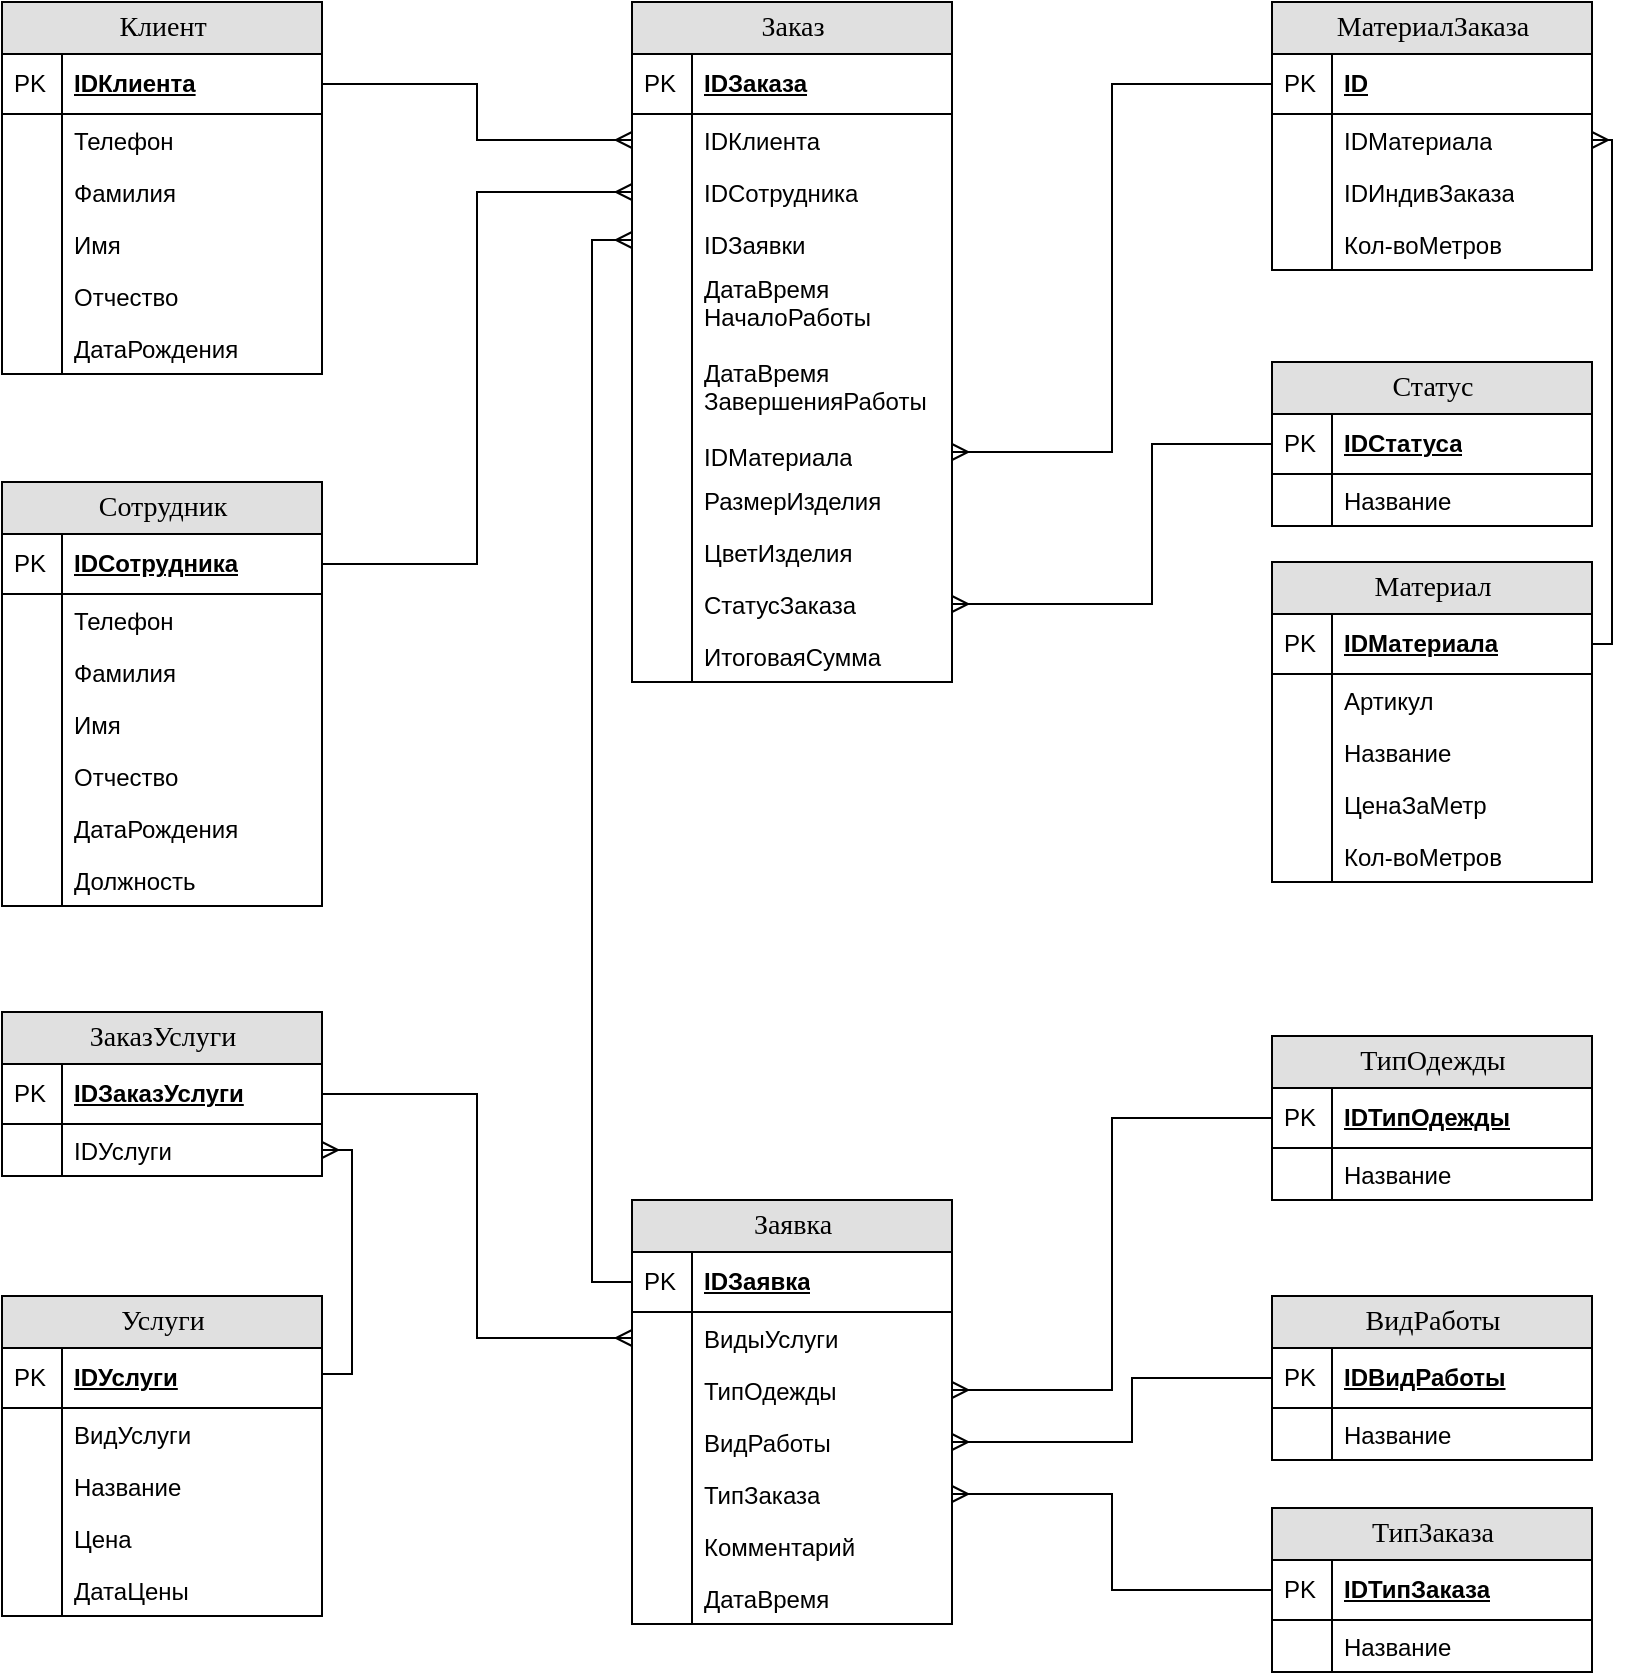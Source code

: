 <mxfile version="21.1.1" type="device">
  <diagram id="m5zZ38K6MGrYSZX0DE65" name="Страница 1">
    <mxGraphModel dx="1155" dy="983" grid="1" gridSize="10" guides="1" tooltips="1" connect="1" arrows="1" fold="1" page="1" pageScale="1" pageWidth="827" pageHeight="1169" math="0" shadow="0">
      <root>
        <mxCell id="0" />
        <mxCell id="1" parent="0" />
        <mxCell id="7CFp2OdTpkbT14MJSVc9-14" value="Клиент" style="swimlane;html=1;fontStyle=0;childLayout=stackLayout;horizontal=1;startSize=26;fillColor=#e0e0e0;horizontalStack=0;resizeParent=1;resizeLast=0;collapsible=1;marginBottom=0;swimlaneFillColor=#ffffff;align=center;rounded=0;shadow=0;comic=0;labelBackgroundColor=none;strokeWidth=1;fontFamily=Verdana;fontSize=14;swimlaneLine=1;" parent="1" vertex="1">
          <mxGeometry x="5" y="80" width="160" height="186" as="geometry">
            <mxRectangle x="500" y="140" width="90" height="30" as="alternateBounds" />
          </mxGeometry>
        </mxCell>
        <mxCell id="7CFp2OdTpkbT14MJSVc9-15" value="IDКлиента" style="shape=partialRectangle;top=0;left=0;right=0;bottom=1;html=1;align=left;verticalAlign=middle;fillColor=none;spacingLeft=34;spacingRight=4;whiteSpace=wrap;overflow=hidden;rotatable=0;points=[[0,0.5],[1,0.5]];portConstraint=eastwest;dropTarget=0;fontStyle=5;" parent="7CFp2OdTpkbT14MJSVc9-14" vertex="1">
          <mxGeometry y="26" width="160" height="30" as="geometry" />
        </mxCell>
        <mxCell id="7CFp2OdTpkbT14MJSVc9-16" value="PK" style="shape=partialRectangle;top=0;left=0;bottom=0;html=1;fillColor=none;align=left;verticalAlign=middle;spacingLeft=4;spacingRight=4;whiteSpace=wrap;overflow=hidden;rotatable=0;points=[];portConstraint=eastwest;part=1;" parent="7CFp2OdTpkbT14MJSVc9-15" vertex="1" connectable="0">
          <mxGeometry width="30" height="30" as="geometry" />
        </mxCell>
        <mxCell id="7CFp2OdTpkbT14MJSVc9-17" value="Телефон" style="shape=partialRectangle;top=0;left=0;right=0;bottom=0;html=1;align=left;verticalAlign=top;fillColor=none;spacingLeft=34;spacingRight=4;whiteSpace=wrap;overflow=hidden;rotatable=0;points=[[0,0.5],[1,0.5]];portConstraint=eastwest;dropTarget=0;" parent="7CFp2OdTpkbT14MJSVc9-14" vertex="1">
          <mxGeometry y="56" width="160" height="26" as="geometry" />
        </mxCell>
        <mxCell id="7CFp2OdTpkbT14MJSVc9-18" value="" style="shape=partialRectangle;top=0;left=0;bottom=0;html=1;fillColor=none;align=left;verticalAlign=top;spacingLeft=4;spacingRight=4;whiteSpace=wrap;overflow=hidden;rotatable=0;points=[];portConstraint=eastwest;part=1;" parent="7CFp2OdTpkbT14MJSVc9-17" vertex="1" connectable="0">
          <mxGeometry width="30" height="26" as="geometry" />
        </mxCell>
        <mxCell id="7CFp2OdTpkbT14MJSVc9-19" value="Фамилия" style="shape=partialRectangle;top=0;left=0;right=0;bottom=0;html=1;align=left;verticalAlign=top;fillColor=none;spacingLeft=34;spacingRight=4;whiteSpace=wrap;overflow=hidden;rotatable=0;points=[[0,0.5],[1,0.5]];portConstraint=eastwest;dropTarget=0;" parent="7CFp2OdTpkbT14MJSVc9-14" vertex="1">
          <mxGeometry y="82" width="160" height="26" as="geometry" />
        </mxCell>
        <mxCell id="7CFp2OdTpkbT14MJSVc9-20" value="" style="shape=partialRectangle;top=0;left=0;bottom=0;html=1;fillColor=none;align=left;verticalAlign=top;spacingLeft=4;spacingRight=4;whiteSpace=wrap;overflow=hidden;rotatable=0;points=[];portConstraint=eastwest;part=1;" parent="7CFp2OdTpkbT14MJSVc9-19" vertex="1" connectable="0">
          <mxGeometry width="30" height="26" as="geometry" />
        </mxCell>
        <mxCell id="7CFp2OdTpkbT14MJSVc9-21" value="Имя" style="shape=partialRectangle;top=0;left=0;right=0;bottom=0;html=1;align=left;verticalAlign=top;fillColor=none;spacingLeft=34;spacingRight=4;whiteSpace=wrap;overflow=hidden;rotatable=0;points=[[0,0.5],[1,0.5]];portConstraint=eastwest;dropTarget=0;" parent="7CFp2OdTpkbT14MJSVc9-14" vertex="1">
          <mxGeometry y="108" width="160" height="26" as="geometry" />
        </mxCell>
        <mxCell id="7CFp2OdTpkbT14MJSVc9-22" value="" style="shape=partialRectangle;top=0;left=0;bottom=0;html=1;fillColor=none;align=left;verticalAlign=top;spacingLeft=4;spacingRight=4;whiteSpace=wrap;overflow=hidden;rotatable=0;points=[];portConstraint=eastwest;part=1;" parent="7CFp2OdTpkbT14MJSVc9-21" vertex="1" connectable="0">
          <mxGeometry width="30" height="26" as="geometry" />
        </mxCell>
        <mxCell id="7CFp2OdTpkbT14MJSVc9-23" value="Отчество" style="shape=partialRectangle;top=0;left=0;right=0;bottom=0;html=1;align=left;verticalAlign=top;fillColor=none;spacingLeft=34;spacingRight=4;whiteSpace=wrap;overflow=hidden;rotatable=0;points=[[0,0.5],[1,0.5]];portConstraint=eastwest;dropTarget=0;" parent="7CFp2OdTpkbT14MJSVc9-14" vertex="1">
          <mxGeometry y="134" width="160" height="26" as="geometry" />
        </mxCell>
        <mxCell id="7CFp2OdTpkbT14MJSVc9-24" value="" style="shape=partialRectangle;top=0;left=0;bottom=0;html=1;fillColor=none;align=left;verticalAlign=top;spacingLeft=4;spacingRight=4;whiteSpace=wrap;overflow=hidden;rotatable=0;points=[];portConstraint=eastwest;part=1;" parent="7CFp2OdTpkbT14MJSVc9-23" vertex="1" connectable="0">
          <mxGeometry width="30" height="26" as="geometry" />
        </mxCell>
        <mxCell id="7CFp2OdTpkbT14MJSVc9-25" value="ДатаРождения" style="shape=partialRectangle;top=0;left=0;right=0;bottom=0;html=1;align=left;verticalAlign=top;fillColor=none;spacingLeft=34;spacingRight=4;whiteSpace=wrap;overflow=hidden;rotatable=0;points=[[0,0.5],[1,0.5]];portConstraint=eastwest;dropTarget=0;" parent="7CFp2OdTpkbT14MJSVc9-14" vertex="1">
          <mxGeometry y="160" width="160" height="26" as="geometry" />
        </mxCell>
        <mxCell id="7CFp2OdTpkbT14MJSVc9-26" value="" style="shape=partialRectangle;top=0;left=0;bottom=0;html=1;fillColor=none;align=left;verticalAlign=top;spacingLeft=4;spacingRight=4;whiteSpace=wrap;overflow=hidden;rotatable=0;points=[];portConstraint=eastwest;part=1;" parent="7CFp2OdTpkbT14MJSVc9-25" vertex="1" connectable="0">
          <mxGeometry width="30" height="26" as="geometry" />
        </mxCell>
        <mxCell id="7CFp2OdTpkbT14MJSVc9-33" value="Сотрудник" style="swimlane;html=1;fontStyle=0;childLayout=stackLayout;horizontal=1;startSize=26;fillColor=#e0e0e0;horizontalStack=0;resizeParent=1;resizeLast=0;collapsible=1;marginBottom=0;swimlaneFillColor=#ffffff;align=center;rounded=0;shadow=0;comic=0;labelBackgroundColor=none;strokeWidth=1;fontFamily=Verdana;fontSize=14;swimlaneLine=1;" parent="1" vertex="1">
          <mxGeometry x="5" y="320" width="160" height="212" as="geometry">
            <mxRectangle x="500" y="140" width="90" height="30" as="alternateBounds" />
          </mxGeometry>
        </mxCell>
        <mxCell id="7CFp2OdTpkbT14MJSVc9-34" value="IDСотрудника" style="shape=partialRectangle;top=0;left=0;right=0;bottom=1;html=1;align=left;verticalAlign=middle;fillColor=none;spacingLeft=34;spacingRight=4;whiteSpace=wrap;overflow=hidden;rotatable=0;points=[[0,0.5],[1,0.5]];portConstraint=eastwest;dropTarget=0;fontStyle=5;" parent="7CFp2OdTpkbT14MJSVc9-33" vertex="1">
          <mxGeometry y="26" width="160" height="30" as="geometry" />
        </mxCell>
        <mxCell id="7CFp2OdTpkbT14MJSVc9-35" value="PK" style="shape=partialRectangle;top=0;left=0;bottom=0;html=1;fillColor=none;align=left;verticalAlign=middle;spacingLeft=4;spacingRight=4;whiteSpace=wrap;overflow=hidden;rotatable=0;points=[];portConstraint=eastwest;part=1;" parent="7CFp2OdTpkbT14MJSVc9-34" vertex="1" connectable="0">
          <mxGeometry width="30" height="30" as="geometry" />
        </mxCell>
        <mxCell id="7CFp2OdTpkbT14MJSVc9-36" value="Телефон" style="shape=partialRectangle;top=0;left=0;right=0;bottom=0;html=1;align=left;verticalAlign=top;fillColor=none;spacingLeft=34;spacingRight=4;whiteSpace=wrap;overflow=hidden;rotatable=0;points=[[0,0.5],[1,0.5]];portConstraint=eastwest;dropTarget=0;" parent="7CFp2OdTpkbT14MJSVc9-33" vertex="1">
          <mxGeometry y="56" width="160" height="26" as="geometry" />
        </mxCell>
        <mxCell id="7CFp2OdTpkbT14MJSVc9-37" value="" style="shape=partialRectangle;top=0;left=0;bottom=0;html=1;fillColor=none;align=left;verticalAlign=top;spacingLeft=4;spacingRight=4;whiteSpace=wrap;overflow=hidden;rotatable=0;points=[];portConstraint=eastwest;part=1;" parent="7CFp2OdTpkbT14MJSVc9-36" vertex="1" connectable="0">
          <mxGeometry width="30" height="26" as="geometry" />
        </mxCell>
        <mxCell id="7CFp2OdTpkbT14MJSVc9-38" value="Фамилия" style="shape=partialRectangle;top=0;left=0;right=0;bottom=0;html=1;align=left;verticalAlign=top;fillColor=none;spacingLeft=34;spacingRight=4;whiteSpace=wrap;overflow=hidden;rotatable=0;points=[[0,0.5],[1,0.5]];portConstraint=eastwest;dropTarget=0;" parent="7CFp2OdTpkbT14MJSVc9-33" vertex="1">
          <mxGeometry y="82" width="160" height="26" as="geometry" />
        </mxCell>
        <mxCell id="7CFp2OdTpkbT14MJSVc9-39" value="" style="shape=partialRectangle;top=0;left=0;bottom=0;html=1;fillColor=none;align=left;verticalAlign=top;spacingLeft=4;spacingRight=4;whiteSpace=wrap;overflow=hidden;rotatable=0;points=[];portConstraint=eastwest;part=1;" parent="7CFp2OdTpkbT14MJSVc9-38" vertex="1" connectable="0">
          <mxGeometry width="30" height="26" as="geometry" />
        </mxCell>
        <mxCell id="7CFp2OdTpkbT14MJSVc9-40" value="Имя" style="shape=partialRectangle;top=0;left=0;right=0;bottom=0;html=1;align=left;verticalAlign=top;fillColor=none;spacingLeft=34;spacingRight=4;whiteSpace=wrap;overflow=hidden;rotatable=0;points=[[0,0.5],[1,0.5]];portConstraint=eastwest;dropTarget=0;" parent="7CFp2OdTpkbT14MJSVc9-33" vertex="1">
          <mxGeometry y="108" width="160" height="26" as="geometry" />
        </mxCell>
        <mxCell id="7CFp2OdTpkbT14MJSVc9-41" value="" style="shape=partialRectangle;top=0;left=0;bottom=0;html=1;fillColor=none;align=left;verticalAlign=top;spacingLeft=4;spacingRight=4;whiteSpace=wrap;overflow=hidden;rotatable=0;points=[];portConstraint=eastwest;part=1;" parent="7CFp2OdTpkbT14MJSVc9-40" vertex="1" connectable="0">
          <mxGeometry width="30" height="26" as="geometry" />
        </mxCell>
        <mxCell id="7CFp2OdTpkbT14MJSVc9-42" value="Отчество" style="shape=partialRectangle;top=0;left=0;right=0;bottom=0;html=1;align=left;verticalAlign=top;fillColor=none;spacingLeft=34;spacingRight=4;whiteSpace=wrap;overflow=hidden;rotatable=0;points=[[0,0.5],[1,0.5]];portConstraint=eastwest;dropTarget=0;" parent="7CFp2OdTpkbT14MJSVc9-33" vertex="1">
          <mxGeometry y="134" width="160" height="26" as="geometry" />
        </mxCell>
        <mxCell id="7CFp2OdTpkbT14MJSVc9-43" value="" style="shape=partialRectangle;top=0;left=0;bottom=0;html=1;fillColor=none;align=left;verticalAlign=top;spacingLeft=4;spacingRight=4;whiteSpace=wrap;overflow=hidden;rotatable=0;points=[];portConstraint=eastwest;part=1;" parent="7CFp2OdTpkbT14MJSVc9-42" vertex="1" connectable="0">
          <mxGeometry width="30" height="26" as="geometry" />
        </mxCell>
        <mxCell id="7CFp2OdTpkbT14MJSVc9-44" value="ДатаРождения" style="shape=partialRectangle;top=0;left=0;right=0;bottom=0;html=1;align=left;verticalAlign=top;fillColor=none;spacingLeft=34;spacingRight=4;whiteSpace=wrap;overflow=hidden;rotatable=0;points=[[0,0.5],[1,0.5]];portConstraint=eastwest;dropTarget=0;" parent="7CFp2OdTpkbT14MJSVc9-33" vertex="1">
          <mxGeometry y="160" width="160" height="26" as="geometry" />
        </mxCell>
        <mxCell id="7CFp2OdTpkbT14MJSVc9-45" value="" style="shape=partialRectangle;top=0;left=0;bottom=0;html=1;fillColor=none;align=left;verticalAlign=top;spacingLeft=4;spacingRight=4;whiteSpace=wrap;overflow=hidden;rotatable=0;points=[];portConstraint=eastwest;part=1;" parent="7CFp2OdTpkbT14MJSVc9-44" vertex="1" connectable="0">
          <mxGeometry width="30" height="26" as="geometry" />
        </mxCell>
        <mxCell id="7CFp2OdTpkbT14MJSVc9-46" value="Должность" style="shape=partialRectangle;top=0;left=0;right=0;bottom=0;html=1;align=left;verticalAlign=top;fillColor=none;spacingLeft=34;spacingRight=4;whiteSpace=wrap;overflow=hidden;rotatable=0;points=[[0,0.5],[1,0.5]];portConstraint=eastwest;dropTarget=0;" parent="7CFp2OdTpkbT14MJSVc9-33" vertex="1">
          <mxGeometry y="186" width="160" height="26" as="geometry" />
        </mxCell>
        <mxCell id="7CFp2OdTpkbT14MJSVc9-47" value="" style="shape=partialRectangle;top=0;left=0;bottom=0;html=1;fillColor=none;align=left;verticalAlign=top;spacingLeft=4;spacingRight=4;whiteSpace=wrap;overflow=hidden;rotatable=0;points=[];portConstraint=eastwest;part=1;" parent="7CFp2OdTpkbT14MJSVc9-46" vertex="1" connectable="0">
          <mxGeometry width="30" height="26" as="geometry" />
        </mxCell>
        <mxCell id="7CFp2OdTpkbT14MJSVc9-48" value="Заказ" style="swimlane;html=1;fontStyle=0;childLayout=stackLayout;horizontal=1;startSize=26;fillColor=#e0e0e0;horizontalStack=0;resizeParent=1;resizeLast=0;collapsible=1;marginBottom=0;swimlaneFillColor=#ffffff;align=center;rounded=0;shadow=0;comic=0;labelBackgroundColor=none;strokeWidth=1;fontFamily=Verdana;fontSize=14;swimlaneLine=1;" parent="1" vertex="1">
          <mxGeometry x="320" y="80" width="160" height="340" as="geometry">
            <mxRectangle x="500" y="140" width="90" height="30" as="alternateBounds" />
          </mxGeometry>
        </mxCell>
        <mxCell id="7CFp2OdTpkbT14MJSVc9-49" value="IDЗаказа" style="shape=partialRectangle;top=0;left=0;right=0;bottom=1;html=1;align=left;verticalAlign=middle;fillColor=none;spacingLeft=34;spacingRight=4;whiteSpace=wrap;overflow=hidden;rotatable=0;points=[[0,0.5],[1,0.5]];portConstraint=eastwest;dropTarget=0;fontStyle=5;" parent="7CFp2OdTpkbT14MJSVc9-48" vertex="1">
          <mxGeometry y="26" width="160" height="30" as="geometry" />
        </mxCell>
        <mxCell id="7CFp2OdTpkbT14MJSVc9-50" value="PK" style="shape=partialRectangle;top=0;left=0;bottom=0;html=1;fillColor=none;align=left;verticalAlign=middle;spacingLeft=4;spacingRight=4;whiteSpace=wrap;overflow=hidden;rotatable=0;points=[];portConstraint=eastwest;part=1;" parent="7CFp2OdTpkbT14MJSVc9-49" vertex="1" connectable="0">
          <mxGeometry width="30" height="30" as="geometry" />
        </mxCell>
        <mxCell id="7CFp2OdTpkbT14MJSVc9-51" value="IDКлиента" style="shape=partialRectangle;top=0;left=0;right=0;bottom=0;html=1;align=left;verticalAlign=top;fillColor=none;spacingLeft=34;spacingRight=4;whiteSpace=wrap;overflow=hidden;rotatable=0;points=[[0,0.5],[1,0.5]];portConstraint=eastwest;dropTarget=0;" parent="7CFp2OdTpkbT14MJSVc9-48" vertex="1">
          <mxGeometry y="56" width="160" height="26" as="geometry" />
        </mxCell>
        <mxCell id="7CFp2OdTpkbT14MJSVc9-52" value="" style="shape=partialRectangle;top=0;left=0;bottom=0;html=1;fillColor=none;align=left;verticalAlign=top;spacingLeft=4;spacingRight=4;whiteSpace=wrap;overflow=hidden;rotatable=0;points=[];portConstraint=eastwest;part=1;" parent="7CFp2OdTpkbT14MJSVc9-51" vertex="1" connectable="0">
          <mxGeometry width="30" height="26" as="geometry" />
        </mxCell>
        <mxCell id="7CFp2OdTpkbT14MJSVc9-53" value="IDСотрудника" style="shape=partialRectangle;top=0;left=0;right=0;bottom=0;html=1;align=left;verticalAlign=top;fillColor=none;spacingLeft=34;spacingRight=4;whiteSpace=wrap;overflow=hidden;rotatable=0;points=[[0,0.5],[1,0.5]];portConstraint=eastwest;dropTarget=0;" parent="7CFp2OdTpkbT14MJSVc9-48" vertex="1">
          <mxGeometry y="82" width="160" height="26" as="geometry" />
        </mxCell>
        <mxCell id="7CFp2OdTpkbT14MJSVc9-54" value="" style="shape=partialRectangle;top=0;left=0;bottom=0;html=1;fillColor=none;align=left;verticalAlign=top;spacingLeft=4;spacingRight=4;whiteSpace=wrap;overflow=hidden;rotatable=0;points=[];portConstraint=eastwest;part=1;" parent="7CFp2OdTpkbT14MJSVc9-53" vertex="1" connectable="0">
          <mxGeometry width="30" height="26" as="geometry" />
        </mxCell>
        <mxCell id="nGPcq8C-dTSp3l51Tbx5-21" value="IDЗаявки" style="shape=partialRectangle;top=0;left=0;right=0;bottom=0;html=1;align=left;verticalAlign=top;fillColor=none;spacingLeft=34;spacingRight=4;whiteSpace=wrap;overflow=hidden;rotatable=0;points=[[0,0.5],[1,0.5]];portConstraint=eastwest;dropTarget=0;" parent="7CFp2OdTpkbT14MJSVc9-48" vertex="1">
          <mxGeometry y="108" width="160" height="22" as="geometry" />
        </mxCell>
        <mxCell id="nGPcq8C-dTSp3l51Tbx5-22" value="" style="shape=partialRectangle;top=0;left=0;bottom=0;html=1;fillColor=none;align=left;verticalAlign=top;spacingLeft=4;spacingRight=4;whiteSpace=wrap;overflow=hidden;rotatable=0;points=[];portConstraint=eastwest;part=1;" parent="nGPcq8C-dTSp3l51Tbx5-21" vertex="1" connectable="0">
          <mxGeometry width="30" height="22" as="geometry" />
        </mxCell>
        <mxCell id="7CFp2OdTpkbT14MJSVc9-55" value="ДатаВремя&lt;br&gt;НачалоРаботы" style="shape=partialRectangle;top=0;left=0;right=0;bottom=0;html=1;align=left;verticalAlign=top;fillColor=none;spacingLeft=34;spacingRight=4;whiteSpace=wrap;overflow=hidden;rotatable=0;points=[[0,0.5],[1,0.5]];portConstraint=eastwest;dropTarget=0;" parent="7CFp2OdTpkbT14MJSVc9-48" vertex="1">
          <mxGeometry y="130" width="160" height="42" as="geometry" />
        </mxCell>
        <mxCell id="7CFp2OdTpkbT14MJSVc9-56" value="" style="shape=partialRectangle;top=0;left=0;bottom=0;html=1;fillColor=none;align=left;verticalAlign=top;spacingLeft=4;spacingRight=4;whiteSpace=wrap;overflow=hidden;rotatable=0;points=[];portConstraint=eastwest;part=1;" parent="7CFp2OdTpkbT14MJSVc9-55" vertex="1" connectable="0">
          <mxGeometry width="30" height="42" as="geometry" />
        </mxCell>
        <mxCell id="nGPcq8C-dTSp3l51Tbx5-18" value="ДатаВремя&lt;br&gt;ЗавершенияРаботы" style="shape=partialRectangle;top=0;left=0;right=0;bottom=0;html=1;align=left;verticalAlign=top;fillColor=none;spacingLeft=34;spacingRight=4;whiteSpace=wrap;overflow=hidden;rotatable=0;points=[[0,0.5],[1,0.5]];portConstraint=eastwest;dropTarget=0;" parent="7CFp2OdTpkbT14MJSVc9-48" vertex="1">
          <mxGeometry y="172" width="160" height="42" as="geometry" />
        </mxCell>
        <mxCell id="nGPcq8C-dTSp3l51Tbx5-19" value="" style="shape=partialRectangle;top=0;left=0;bottom=0;html=1;fillColor=none;align=left;verticalAlign=top;spacingLeft=4;spacingRight=4;whiteSpace=wrap;overflow=hidden;rotatable=0;points=[];portConstraint=eastwest;part=1;" parent="nGPcq8C-dTSp3l51Tbx5-18" vertex="1" connectable="0">
          <mxGeometry width="30" height="42" as="geometry" />
        </mxCell>
        <mxCell id="wRJ-rmRIf46R3-_wNs9--7" value="IDМатериала" style="shape=partialRectangle;top=0;left=0;right=0;bottom=0;html=1;align=left;verticalAlign=top;fillColor=none;spacingLeft=34;spacingRight=4;whiteSpace=wrap;overflow=hidden;rotatable=0;points=[[0,0.5],[1,0.5]];portConstraint=eastwest;dropTarget=0;" vertex="1" parent="7CFp2OdTpkbT14MJSVc9-48">
          <mxGeometry y="214" width="160" height="22" as="geometry" />
        </mxCell>
        <mxCell id="wRJ-rmRIf46R3-_wNs9--8" value="" style="shape=partialRectangle;top=0;left=0;bottom=0;html=1;fillColor=none;align=left;verticalAlign=top;spacingLeft=4;spacingRight=4;whiteSpace=wrap;overflow=hidden;rotatable=0;points=[];portConstraint=eastwest;part=1;" vertex="1" connectable="0" parent="wRJ-rmRIf46R3-_wNs9--7">
          <mxGeometry width="30" height="22" as="geometry" />
        </mxCell>
        <mxCell id="wRJ-rmRIf46R3-_wNs9--1" value="РазмерИзделия" style="shape=partialRectangle;top=0;left=0;right=0;bottom=0;html=1;align=left;verticalAlign=top;fillColor=none;spacingLeft=34;spacingRight=4;whiteSpace=wrap;overflow=hidden;rotatable=0;points=[[0,0.5],[1,0.5]];portConstraint=eastwest;dropTarget=0;" vertex="1" parent="7CFp2OdTpkbT14MJSVc9-48">
          <mxGeometry y="236" width="160" height="26" as="geometry" />
        </mxCell>
        <mxCell id="wRJ-rmRIf46R3-_wNs9--2" value="" style="shape=partialRectangle;top=0;left=0;bottom=0;html=1;fillColor=none;align=left;verticalAlign=top;spacingLeft=4;spacingRight=4;whiteSpace=wrap;overflow=hidden;rotatable=0;points=[];portConstraint=eastwest;part=1;" vertex="1" connectable="0" parent="wRJ-rmRIf46R3-_wNs9--1">
          <mxGeometry width="30" height="26" as="geometry" />
        </mxCell>
        <mxCell id="wRJ-rmRIf46R3-_wNs9--5" value="ЦветИзделия" style="shape=partialRectangle;top=0;left=0;right=0;bottom=0;html=1;align=left;verticalAlign=top;fillColor=none;spacingLeft=34;spacingRight=4;whiteSpace=wrap;overflow=hidden;rotatable=0;points=[[0,0.5],[1,0.5]];portConstraint=eastwest;dropTarget=0;" vertex="1" parent="7CFp2OdTpkbT14MJSVc9-48">
          <mxGeometry y="262" width="160" height="26" as="geometry" />
        </mxCell>
        <mxCell id="wRJ-rmRIf46R3-_wNs9--6" value="" style="shape=partialRectangle;top=0;left=0;bottom=0;html=1;fillColor=none;align=left;verticalAlign=top;spacingLeft=4;spacingRight=4;whiteSpace=wrap;overflow=hidden;rotatable=0;points=[];portConstraint=eastwest;part=1;" vertex="1" connectable="0" parent="wRJ-rmRIf46R3-_wNs9--5">
          <mxGeometry width="30" height="26" as="geometry" />
        </mxCell>
        <mxCell id="05GhG2GpWTnorj16D2dv-14" value="СтатусЗаказа" style="shape=partialRectangle;top=0;left=0;right=0;bottom=0;html=1;align=left;verticalAlign=top;fillColor=none;spacingLeft=34;spacingRight=4;whiteSpace=wrap;overflow=hidden;rotatable=0;points=[[0,0.5],[1,0.5]];portConstraint=eastwest;dropTarget=0;" parent="7CFp2OdTpkbT14MJSVc9-48" vertex="1">
          <mxGeometry y="288" width="160" height="26" as="geometry" />
        </mxCell>
        <mxCell id="05GhG2GpWTnorj16D2dv-15" value="" style="shape=partialRectangle;top=0;left=0;bottom=0;html=1;fillColor=none;align=left;verticalAlign=top;spacingLeft=4;spacingRight=4;whiteSpace=wrap;overflow=hidden;rotatable=0;points=[];portConstraint=eastwest;part=1;" parent="05GhG2GpWTnorj16D2dv-14" vertex="1" connectable="0">
          <mxGeometry width="30" height="26" as="geometry" />
        </mxCell>
        <mxCell id="nGPcq8C-dTSp3l51Tbx5-16" value="ИтоговаяСумма" style="shape=partialRectangle;top=0;left=0;right=0;bottom=0;html=1;align=left;verticalAlign=top;fillColor=none;spacingLeft=34;spacingRight=4;whiteSpace=wrap;overflow=hidden;rotatable=0;points=[[0,0.5],[1,0.5]];portConstraint=eastwest;dropTarget=0;" parent="7CFp2OdTpkbT14MJSVc9-48" vertex="1">
          <mxGeometry y="314" width="160" height="26" as="geometry" />
        </mxCell>
        <mxCell id="nGPcq8C-dTSp3l51Tbx5-17" value="" style="shape=partialRectangle;top=0;left=0;bottom=0;html=1;fillColor=none;align=left;verticalAlign=top;spacingLeft=4;spacingRight=4;whiteSpace=wrap;overflow=hidden;rotatable=0;points=[];portConstraint=eastwest;part=1;" parent="nGPcq8C-dTSp3l51Tbx5-16" vertex="1" connectable="0">
          <mxGeometry width="30" height="26" as="geometry" />
        </mxCell>
        <mxCell id="7CFp2OdTpkbT14MJSVc9-63" value="Услуги" style="swimlane;html=1;fontStyle=0;childLayout=stackLayout;horizontal=1;startSize=26;fillColor=#e0e0e0;horizontalStack=0;resizeParent=1;resizeLast=0;collapsible=1;marginBottom=0;swimlaneFillColor=#ffffff;align=center;rounded=0;shadow=0;comic=0;labelBackgroundColor=none;strokeWidth=1;fontFamily=Verdana;fontSize=14;swimlaneLine=1;" parent="1" vertex="1">
          <mxGeometry x="5" y="727" width="160" height="160" as="geometry">
            <mxRectangle x="500" y="140" width="90" height="30" as="alternateBounds" />
          </mxGeometry>
        </mxCell>
        <mxCell id="7CFp2OdTpkbT14MJSVc9-64" value="IDУслуги" style="shape=partialRectangle;top=0;left=0;right=0;bottom=1;html=1;align=left;verticalAlign=middle;fillColor=none;spacingLeft=34;spacingRight=4;whiteSpace=wrap;overflow=hidden;rotatable=0;points=[[0,0.5],[1,0.5]];portConstraint=eastwest;dropTarget=0;fontStyle=5;" parent="7CFp2OdTpkbT14MJSVc9-63" vertex="1">
          <mxGeometry y="26" width="160" height="30" as="geometry" />
        </mxCell>
        <mxCell id="7CFp2OdTpkbT14MJSVc9-65" value="PK" style="shape=partialRectangle;top=0;left=0;bottom=0;html=1;fillColor=none;align=left;verticalAlign=middle;spacingLeft=4;spacingRight=4;whiteSpace=wrap;overflow=hidden;rotatable=0;points=[];portConstraint=eastwest;part=1;" parent="7CFp2OdTpkbT14MJSVc9-64" vertex="1" connectable="0">
          <mxGeometry width="30" height="30" as="geometry" />
        </mxCell>
        <mxCell id="7CFp2OdTpkbT14MJSVc9-66" value="ВидУслуги" style="shape=partialRectangle;top=0;left=0;right=0;bottom=0;html=1;align=left;verticalAlign=top;fillColor=none;spacingLeft=34;spacingRight=4;whiteSpace=wrap;overflow=hidden;rotatable=0;points=[[0,0.5],[1,0.5]];portConstraint=eastwest;dropTarget=0;" parent="7CFp2OdTpkbT14MJSVc9-63" vertex="1">
          <mxGeometry y="56" width="160" height="26" as="geometry" />
        </mxCell>
        <mxCell id="7CFp2OdTpkbT14MJSVc9-67" value="" style="shape=partialRectangle;top=0;left=0;bottom=0;html=1;fillColor=none;align=left;verticalAlign=top;spacingLeft=4;spacingRight=4;whiteSpace=wrap;overflow=hidden;rotatable=0;points=[];portConstraint=eastwest;part=1;" parent="7CFp2OdTpkbT14MJSVc9-66" vertex="1" connectable="0">
          <mxGeometry width="30" height="26" as="geometry" />
        </mxCell>
        <mxCell id="7CFp2OdTpkbT14MJSVc9-68" value="Название" style="shape=partialRectangle;top=0;left=0;right=0;bottom=0;html=1;align=left;verticalAlign=top;fillColor=none;spacingLeft=34;spacingRight=4;whiteSpace=wrap;overflow=hidden;rotatable=0;points=[[0,0.5],[1,0.5]];portConstraint=eastwest;dropTarget=0;" parent="7CFp2OdTpkbT14MJSVc9-63" vertex="1">
          <mxGeometry y="82" width="160" height="26" as="geometry" />
        </mxCell>
        <mxCell id="7CFp2OdTpkbT14MJSVc9-69" value="" style="shape=partialRectangle;top=0;left=0;bottom=0;html=1;fillColor=none;align=left;verticalAlign=top;spacingLeft=4;spacingRight=4;whiteSpace=wrap;overflow=hidden;rotatable=0;points=[];portConstraint=eastwest;part=1;" parent="7CFp2OdTpkbT14MJSVc9-68" vertex="1" connectable="0">
          <mxGeometry width="30" height="26" as="geometry" />
        </mxCell>
        <mxCell id="7CFp2OdTpkbT14MJSVc9-70" value="Цена" style="shape=partialRectangle;top=0;left=0;right=0;bottom=0;html=1;align=left;verticalAlign=top;fillColor=none;spacingLeft=34;spacingRight=4;whiteSpace=wrap;overflow=hidden;rotatable=0;points=[[0,0.5],[1,0.5]];portConstraint=eastwest;dropTarget=0;" parent="7CFp2OdTpkbT14MJSVc9-63" vertex="1">
          <mxGeometry y="108" width="160" height="26" as="geometry" />
        </mxCell>
        <mxCell id="7CFp2OdTpkbT14MJSVc9-71" value="" style="shape=partialRectangle;top=0;left=0;bottom=0;html=1;fillColor=none;align=left;verticalAlign=top;spacingLeft=4;spacingRight=4;whiteSpace=wrap;overflow=hidden;rotatable=0;points=[];portConstraint=eastwest;part=1;" parent="7CFp2OdTpkbT14MJSVc9-70" vertex="1" connectable="0">
          <mxGeometry width="30" height="26" as="geometry" />
        </mxCell>
        <mxCell id="7CFp2OdTpkbT14MJSVc9-72" value="ДатаЦены" style="shape=partialRectangle;top=0;left=0;right=0;bottom=0;html=1;align=left;verticalAlign=top;fillColor=none;spacingLeft=34;spacingRight=4;whiteSpace=wrap;overflow=hidden;rotatable=0;points=[[0,0.5],[1,0.5]];portConstraint=eastwest;dropTarget=0;" parent="7CFp2OdTpkbT14MJSVc9-63" vertex="1">
          <mxGeometry y="134" width="160" height="26" as="geometry" />
        </mxCell>
        <mxCell id="7CFp2OdTpkbT14MJSVc9-73" value="" style="shape=partialRectangle;top=0;left=0;bottom=0;html=1;fillColor=none;align=left;verticalAlign=top;spacingLeft=4;spacingRight=4;whiteSpace=wrap;overflow=hidden;rotatable=0;points=[];portConstraint=eastwest;part=1;" parent="7CFp2OdTpkbT14MJSVc9-72" vertex="1" connectable="0">
          <mxGeometry width="30" height="26" as="geometry" />
        </mxCell>
        <mxCell id="7CFp2OdTpkbT14MJSVc9-78" value="Материал" style="swimlane;html=1;fontStyle=0;childLayout=stackLayout;horizontal=1;startSize=26;fillColor=#e0e0e0;horizontalStack=0;resizeParent=1;resizeLast=0;collapsible=1;marginBottom=0;swimlaneFillColor=#ffffff;align=center;rounded=0;shadow=0;comic=0;labelBackgroundColor=none;strokeWidth=1;fontFamily=Verdana;fontSize=14;swimlaneLine=1;" parent="1" vertex="1">
          <mxGeometry x="640" y="360" width="160" height="160" as="geometry">
            <mxRectangle x="500" y="140" width="90" height="30" as="alternateBounds" />
          </mxGeometry>
        </mxCell>
        <mxCell id="7CFp2OdTpkbT14MJSVc9-79" value="IDМатериала" style="shape=partialRectangle;top=0;left=0;right=0;bottom=1;html=1;align=left;verticalAlign=middle;fillColor=none;spacingLeft=34;spacingRight=4;whiteSpace=wrap;overflow=hidden;rotatable=0;points=[[0,0.5],[1,0.5]];portConstraint=eastwest;dropTarget=0;fontStyle=5;" parent="7CFp2OdTpkbT14MJSVc9-78" vertex="1">
          <mxGeometry y="26" width="160" height="30" as="geometry" />
        </mxCell>
        <mxCell id="7CFp2OdTpkbT14MJSVc9-80" value="PK" style="shape=partialRectangle;top=0;left=0;bottom=0;html=1;fillColor=none;align=left;verticalAlign=middle;spacingLeft=4;spacingRight=4;whiteSpace=wrap;overflow=hidden;rotatable=0;points=[];portConstraint=eastwest;part=1;" parent="7CFp2OdTpkbT14MJSVc9-79" vertex="1" connectable="0">
          <mxGeometry width="30" height="30" as="geometry" />
        </mxCell>
        <mxCell id="7CFp2OdTpkbT14MJSVc9-81" value="Артикул" style="shape=partialRectangle;top=0;left=0;right=0;bottom=0;html=1;align=left;verticalAlign=top;fillColor=none;spacingLeft=34;spacingRight=4;whiteSpace=wrap;overflow=hidden;rotatable=0;points=[[0,0.5],[1,0.5]];portConstraint=eastwest;dropTarget=0;" parent="7CFp2OdTpkbT14MJSVc9-78" vertex="1">
          <mxGeometry y="56" width="160" height="26" as="geometry" />
        </mxCell>
        <mxCell id="7CFp2OdTpkbT14MJSVc9-82" value="" style="shape=partialRectangle;top=0;left=0;bottom=0;html=1;fillColor=none;align=left;verticalAlign=top;spacingLeft=4;spacingRight=4;whiteSpace=wrap;overflow=hidden;rotatable=0;points=[];portConstraint=eastwest;part=1;" parent="7CFp2OdTpkbT14MJSVc9-81" vertex="1" connectable="0">
          <mxGeometry width="30" height="26" as="geometry" />
        </mxCell>
        <mxCell id="7CFp2OdTpkbT14MJSVc9-83" value="Название" style="shape=partialRectangle;top=0;left=0;right=0;bottom=0;html=1;align=left;verticalAlign=top;fillColor=none;spacingLeft=34;spacingRight=4;whiteSpace=wrap;overflow=hidden;rotatable=0;points=[[0,0.5],[1,0.5]];portConstraint=eastwest;dropTarget=0;" parent="7CFp2OdTpkbT14MJSVc9-78" vertex="1">
          <mxGeometry y="82" width="160" height="26" as="geometry" />
        </mxCell>
        <mxCell id="7CFp2OdTpkbT14MJSVc9-84" value="" style="shape=partialRectangle;top=0;left=0;bottom=0;html=1;fillColor=none;align=left;verticalAlign=top;spacingLeft=4;spacingRight=4;whiteSpace=wrap;overflow=hidden;rotatable=0;points=[];portConstraint=eastwest;part=1;" parent="7CFp2OdTpkbT14MJSVc9-83" vertex="1" connectable="0">
          <mxGeometry width="30" height="26" as="geometry" />
        </mxCell>
        <mxCell id="7CFp2OdTpkbT14MJSVc9-85" value="ЦенаЗаМетр" style="shape=partialRectangle;top=0;left=0;right=0;bottom=0;html=1;align=left;verticalAlign=top;fillColor=none;spacingLeft=34;spacingRight=4;whiteSpace=wrap;overflow=hidden;rotatable=0;points=[[0,0.5],[1,0.5]];portConstraint=eastwest;dropTarget=0;" parent="7CFp2OdTpkbT14MJSVc9-78" vertex="1">
          <mxGeometry y="108" width="160" height="26" as="geometry" />
        </mxCell>
        <mxCell id="7CFp2OdTpkbT14MJSVc9-86" value="" style="shape=partialRectangle;top=0;left=0;bottom=0;html=1;fillColor=none;align=left;verticalAlign=top;spacingLeft=4;spacingRight=4;whiteSpace=wrap;overflow=hidden;rotatable=0;points=[];portConstraint=eastwest;part=1;" parent="7CFp2OdTpkbT14MJSVc9-85" vertex="1" connectable="0">
          <mxGeometry width="30" height="26" as="geometry" />
        </mxCell>
        <mxCell id="7CFp2OdTpkbT14MJSVc9-87" value="Кол-воМетров" style="shape=partialRectangle;top=0;left=0;right=0;bottom=0;html=1;align=left;verticalAlign=top;fillColor=none;spacingLeft=34;spacingRight=4;whiteSpace=wrap;overflow=hidden;rotatable=0;points=[[0,0.5],[1,0.5]];portConstraint=eastwest;dropTarget=0;" parent="7CFp2OdTpkbT14MJSVc9-78" vertex="1">
          <mxGeometry y="134" width="160" height="26" as="geometry" />
        </mxCell>
        <mxCell id="7CFp2OdTpkbT14MJSVc9-88" value="" style="shape=partialRectangle;top=0;left=0;bottom=0;html=1;fillColor=none;align=left;verticalAlign=top;spacingLeft=4;spacingRight=4;whiteSpace=wrap;overflow=hidden;rotatable=0;points=[];portConstraint=eastwest;part=1;" parent="7CFp2OdTpkbT14MJSVc9-87" vertex="1" connectable="0">
          <mxGeometry width="30" height="26" as="geometry" />
        </mxCell>
        <mxCell id="7CFp2OdTpkbT14MJSVc9-89" value="МатериалЗаказа" style="swimlane;html=1;fontStyle=0;childLayout=stackLayout;horizontal=1;startSize=26;fillColor=#e0e0e0;horizontalStack=0;resizeParent=1;resizeLast=0;collapsible=1;marginBottom=0;swimlaneFillColor=#ffffff;align=center;rounded=0;shadow=0;comic=0;labelBackgroundColor=none;strokeWidth=1;fontFamily=Verdana;fontSize=14;swimlaneLine=1;" parent="1" vertex="1">
          <mxGeometry x="640" y="80" width="160" height="134" as="geometry">
            <mxRectangle x="500" y="140" width="90" height="30" as="alternateBounds" />
          </mxGeometry>
        </mxCell>
        <mxCell id="7CFp2OdTpkbT14MJSVc9-90" value="ID" style="shape=partialRectangle;top=0;left=0;right=0;bottom=1;html=1;align=left;verticalAlign=middle;fillColor=none;spacingLeft=34;spacingRight=4;whiteSpace=wrap;overflow=hidden;rotatable=0;points=[[0,0.5],[1,0.5]];portConstraint=eastwest;dropTarget=0;fontStyle=5;" parent="7CFp2OdTpkbT14MJSVc9-89" vertex="1">
          <mxGeometry y="26" width="160" height="30" as="geometry" />
        </mxCell>
        <mxCell id="7CFp2OdTpkbT14MJSVc9-91" value="PK" style="shape=partialRectangle;top=0;left=0;bottom=0;html=1;fillColor=none;align=left;verticalAlign=middle;spacingLeft=4;spacingRight=4;whiteSpace=wrap;overflow=hidden;rotatable=0;points=[];portConstraint=eastwest;part=1;" parent="7CFp2OdTpkbT14MJSVc9-90" vertex="1" connectable="0">
          <mxGeometry width="30" height="30" as="geometry" />
        </mxCell>
        <mxCell id="7CFp2OdTpkbT14MJSVc9-92" value="IDМатериала" style="shape=partialRectangle;top=0;left=0;right=0;bottom=0;html=1;align=left;verticalAlign=top;fillColor=none;spacingLeft=34;spacingRight=4;whiteSpace=wrap;overflow=hidden;rotatable=0;points=[[0,0.5],[1,0.5]];portConstraint=eastwest;dropTarget=0;" parent="7CFp2OdTpkbT14MJSVc9-89" vertex="1">
          <mxGeometry y="56" width="160" height="26" as="geometry" />
        </mxCell>
        <mxCell id="7CFp2OdTpkbT14MJSVc9-93" value="" style="shape=partialRectangle;top=0;left=0;bottom=0;html=1;fillColor=none;align=left;verticalAlign=top;spacingLeft=4;spacingRight=4;whiteSpace=wrap;overflow=hidden;rotatable=0;points=[];portConstraint=eastwest;part=1;" parent="7CFp2OdTpkbT14MJSVc9-92" vertex="1" connectable="0">
          <mxGeometry width="30" height="26" as="geometry" />
        </mxCell>
        <mxCell id="nGPcq8C-dTSp3l51Tbx5-98" value="IDИндивЗаказа" style="shape=partialRectangle;top=0;left=0;right=0;bottom=0;html=1;align=left;verticalAlign=top;fillColor=none;spacingLeft=34;spacingRight=4;whiteSpace=wrap;overflow=hidden;rotatable=0;points=[[0,0.5],[1,0.5]];portConstraint=eastwest;dropTarget=0;" parent="7CFp2OdTpkbT14MJSVc9-89" vertex="1">
          <mxGeometry y="82" width="160" height="26" as="geometry" />
        </mxCell>
        <mxCell id="nGPcq8C-dTSp3l51Tbx5-99" value="" style="shape=partialRectangle;top=0;left=0;bottom=0;html=1;fillColor=none;align=left;verticalAlign=top;spacingLeft=4;spacingRight=4;whiteSpace=wrap;overflow=hidden;rotatable=0;points=[];portConstraint=eastwest;part=1;" parent="nGPcq8C-dTSp3l51Tbx5-98" vertex="1" connectable="0">
          <mxGeometry width="30" height="26" as="geometry" />
        </mxCell>
        <mxCell id="7CFp2OdTpkbT14MJSVc9-100" value="Кол-воМетров" style="shape=partialRectangle;top=0;left=0;right=0;bottom=0;html=1;align=left;verticalAlign=top;fillColor=none;spacingLeft=34;spacingRight=4;whiteSpace=wrap;overflow=hidden;rotatable=0;points=[[0,0.5],[1,0.5]];portConstraint=eastwest;dropTarget=0;" parent="7CFp2OdTpkbT14MJSVc9-89" vertex="1">
          <mxGeometry y="108" width="160" height="26" as="geometry" />
        </mxCell>
        <mxCell id="7CFp2OdTpkbT14MJSVc9-101" value="" style="shape=partialRectangle;top=0;left=0;bottom=0;html=1;fillColor=none;align=left;verticalAlign=top;spacingLeft=4;spacingRight=4;whiteSpace=wrap;overflow=hidden;rotatable=0;points=[];portConstraint=eastwest;part=1;" parent="7CFp2OdTpkbT14MJSVc9-100" vertex="1" connectable="0">
          <mxGeometry width="30" height="26" as="geometry" />
        </mxCell>
        <mxCell id="7CFp2OdTpkbT14MJSVc9-129" style="edgeStyle=orthogonalEdgeStyle;rounded=0;orthogonalLoop=1;jettySize=auto;html=1;exitX=1;exitY=0.5;exitDx=0;exitDy=0;entryX=0;entryY=0.5;entryDx=0;entryDy=0;endArrow=ERmany;endFill=0;" parent="1" source="7CFp2OdTpkbT14MJSVc9-15" target="7CFp2OdTpkbT14MJSVc9-51" edge="1">
          <mxGeometry relative="1" as="geometry" />
        </mxCell>
        <mxCell id="7CFp2OdTpkbT14MJSVc9-130" style="edgeStyle=orthogonalEdgeStyle;rounded=0;orthogonalLoop=1;jettySize=auto;html=1;exitX=1;exitY=0.5;exitDx=0;exitDy=0;entryX=0;entryY=0.5;entryDx=0;entryDy=0;endArrow=ERmany;endFill=0;" parent="1" source="7CFp2OdTpkbT14MJSVc9-34" target="7CFp2OdTpkbT14MJSVc9-53" edge="1">
          <mxGeometry relative="1" as="geometry" />
        </mxCell>
        <mxCell id="7CFp2OdTpkbT14MJSVc9-132" style="edgeStyle=orthogonalEdgeStyle;rounded=0;orthogonalLoop=1;jettySize=auto;html=1;exitX=1;exitY=0.5;exitDx=0;exitDy=0;entryX=1;entryY=0.5;entryDx=0;entryDy=0;endArrow=ERmany;endFill=0;" parent="1" source="7CFp2OdTpkbT14MJSVc9-79" target="7CFp2OdTpkbT14MJSVc9-92" edge="1">
          <mxGeometry relative="1" as="geometry">
            <Array as="points">
              <mxPoint x="810" y="401" />
              <mxPoint x="810" y="149" />
            </Array>
          </mxGeometry>
        </mxCell>
        <mxCell id="05GhG2GpWTnorj16D2dv-16" value="Статус" style="swimlane;html=1;fontStyle=0;childLayout=stackLayout;horizontal=1;startSize=26;fillColor=#e0e0e0;horizontalStack=0;resizeParent=1;resizeLast=0;collapsible=1;marginBottom=0;swimlaneFillColor=#ffffff;align=center;rounded=0;shadow=0;comic=0;labelBackgroundColor=none;strokeWidth=1;fontFamily=Verdana;fontSize=14;swimlaneLine=1;" parent="1" vertex="1">
          <mxGeometry x="640" y="260" width="160" height="82" as="geometry">
            <mxRectangle x="500" y="140" width="90" height="30" as="alternateBounds" />
          </mxGeometry>
        </mxCell>
        <mxCell id="05GhG2GpWTnorj16D2dv-17" value="IDСтатуса" style="shape=partialRectangle;top=0;left=0;right=0;bottom=1;html=1;align=left;verticalAlign=middle;fillColor=none;spacingLeft=34;spacingRight=4;whiteSpace=wrap;overflow=hidden;rotatable=0;points=[[0,0.5],[1,0.5]];portConstraint=eastwest;dropTarget=0;fontStyle=5;" parent="05GhG2GpWTnorj16D2dv-16" vertex="1">
          <mxGeometry y="26" width="160" height="30" as="geometry" />
        </mxCell>
        <mxCell id="05GhG2GpWTnorj16D2dv-18" value="PK" style="shape=partialRectangle;top=0;left=0;bottom=0;html=1;fillColor=none;align=left;verticalAlign=middle;spacingLeft=4;spacingRight=4;whiteSpace=wrap;overflow=hidden;rotatable=0;points=[];portConstraint=eastwest;part=1;" parent="05GhG2GpWTnorj16D2dv-17" vertex="1" connectable="0">
          <mxGeometry width="30" height="30" as="geometry" />
        </mxCell>
        <mxCell id="05GhG2GpWTnorj16D2dv-19" value="Название" style="shape=partialRectangle;top=0;left=0;right=0;bottom=0;html=1;align=left;verticalAlign=top;fillColor=none;spacingLeft=34;spacingRight=4;whiteSpace=wrap;overflow=hidden;rotatable=0;points=[[0,0.5],[1,0.5]];portConstraint=eastwest;dropTarget=0;" parent="05GhG2GpWTnorj16D2dv-16" vertex="1">
          <mxGeometry y="56" width="160" height="26" as="geometry" />
        </mxCell>
        <mxCell id="05GhG2GpWTnorj16D2dv-20" value="" style="shape=partialRectangle;top=0;left=0;bottom=0;html=1;fillColor=none;align=left;verticalAlign=top;spacingLeft=4;spacingRight=4;whiteSpace=wrap;overflow=hidden;rotatable=0;points=[];portConstraint=eastwest;part=1;" parent="05GhG2GpWTnorj16D2dv-19" vertex="1" connectable="0">
          <mxGeometry width="30" height="26" as="geometry" />
        </mxCell>
        <mxCell id="nGPcq8C-dTSp3l51Tbx5-1" value="Заявка" style="swimlane;html=1;fontStyle=0;childLayout=stackLayout;horizontal=1;startSize=26;fillColor=#e0e0e0;horizontalStack=0;resizeParent=1;resizeLast=0;collapsible=1;marginBottom=0;swimlaneFillColor=#ffffff;align=center;rounded=0;shadow=0;comic=0;labelBackgroundColor=none;strokeWidth=1;fontFamily=Verdana;fontSize=14;swimlaneLine=1;" parent="1" vertex="1">
          <mxGeometry x="320" y="679" width="160" height="212" as="geometry">
            <mxRectangle x="500" y="140" width="90" height="30" as="alternateBounds" />
          </mxGeometry>
        </mxCell>
        <mxCell id="nGPcq8C-dTSp3l51Tbx5-2" value="IDЗаявка" style="shape=partialRectangle;top=0;left=0;right=0;bottom=1;html=1;align=left;verticalAlign=middle;fillColor=none;spacingLeft=34;spacingRight=4;whiteSpace=wrap;overflow=hidden;rotatable=0;points=[[0,0.5],[1,0.5]];portConstraint=eastwest;dropTarget=0;fontStyle=5;" parent="nGPcq8C-dTSp3l51Tbx5-1" vertex="1">
          <mxGeometry y="26" width="160" height="30" as="geometry" />
        </mxCell>
        <mxCell id="nGPcq8C-dTSp3l51Tbx5-3" value="PK" style="shape=partialRectangle;top=0;left=0;bottom=0;html=1;fillColor=none;align=left;verticalAlign=middle;spacingLeft=4;spacingRight=4;whiteSpace=wrap;overflow=hidden;rotatable=0;points=[];portConstraint=eastwest;part=1;" parent="nGPcq8C-dTSp3l51Tbx5-2" vertex="1" connectable="0">
          <mxGeometry width="30" height="30" as="geometry" />
        </mxCell>
        <mxCell id="nGPcq8C-dTSp3l51Tbx5-4" value="ВидыУслуги" style="shape=partialRectangle;top=0;left=0;right=0;bottom=0;html=1;align=left;verticalAlign=top;fillColor=none;spacingLeft=34;spacingRight=4;whiteSpace=wrap;overflow=hidden;rotatable=0;points=[[0,0.5],[1,0.5]];portConstraint=eastwest;dropTarget=0;" parent="nGPcq8C-dTSp3l51Tbx5-1" vertex="1">
          <mxGeometry y="56" width="160" height="26" as="geometry" />
        </mxCell>
        <mxCell id="nGPcq8C-dTSp3l51Tbx5-5" value="" style="shape=partialRectangle;top=0;left=0;bottom=0;html=1;fillColor=none;align=left;verticalAlign=top;spacingLeft=4;spacingRight=4;whiteSpace=wrap;overflow=hidden;rotatable=0;points=[];portConstraint=eastwest;part=1;" parent="nGPcq8C-dTSp3l51Tbx5-4" vertex="1" connectable="0">
          <mxGeometry width="30" height="26" as="geometry" />
        </mxCell>
        <mxCell id="nGPcq8C-dTSp3l51Tbx5-6" value="ТипОдежды" style="shape=partialRectangle;top=0;left=0;right=0;bottom=0;html=1;align=left;verticalAlign=top;fillColor=none;spacingLeft=34;spacingRight=4;whiteSpace=wrap;overflow=hidden;rotatable=0;points=[[0,0.5],[1,0.5]];portConstraint=eastwest;dropTarget=0;" parent="nGPcq8C-dTSp3l51Tbx5-1" vertex="1">
          <mxGeometry y="82" width="160" height="26" as="geometry" />
        </mxCell>
        <mxCell id="nGPcq8C-dTSp3l51Tbx5-7" value="" style="shape=partialRectangle;top=0;left=0;bottom=0;html=1;fillColor=none;align=left;verticalAlign=top;spacingLeft=4;spacingRight=4;whiteSpace=wrap;overflow=hidden;rotatable=0;points=[];portConstraint=eastwest;part=1;" parent="nGPcq8C-dTSp3l51Tbx5-6" vertex="1" connectable="0">
          <mxGeometry width="30" height="26" as="geometry" />
        </mxCell>
        <mxCell id="nGPcq8C-dTSp3l51Tbx5-12" value="ВидРаботы" style="shape=partialRectangle;top=0;left=0;right=0;bottom=0;html=1;align=left;verticalAlign=top;fillColor=none;spacingLeft=34;spacingRight=4;whiteSpace=wrap;overflow=hidden;rotatable=0;points=[[0,0.5],[1,0.5]];portConstraint=eastwest;dropTarget=0;" parent="nGPcq8C-dTSp3l51Tbx5-1" vertex="1">
          <mxGeometry y="108" width="160" height="26" as="geometry" />
        </mxCell>
        <mxCell id="nGPcq8C-dTSp3l51Tbx5-13" value="" style="shape=partialRectangle;top=0;left=0;bottom=0;html=1;fillColor=none;align=left;verticalAlign=top;spacingLeft=4;spacingRight=4;whiteSpace=wrap;overflow=hidden;rotatable=0;points=[];portConstraint=eastwest;part=1;" parent="nGPcq8C-dTSp3l51Tbx5-12" vertex="1" connectable="0">
          <mxGeometry width="30" height="26" as="geometry" />
        </mxCell>
        <mxCell id="nGPcq8C-dTSp3l51Tbx5-8" value="ТипЗаказа" style="shape=partialRectangle;top=0;left=0;right=0;bottom=0;html=1;align=left;verticalAlign=top;fillColor=none;spacingLeft=34;spacingRight=4;whiteSpace=wrap;overflow=hidden;rotatable=0;points=[[0,0.5],[1,0.5]];portConstraint=eastwest;dropTarget=0;" parent="nGPcq8C-dTSp3l51Tbx5-1" vertex="1">
          <mxGeometry y="134" width="160" height="26" as="geometry" />
        </mxCell>
        <mxCell id="nGPcq8C-dTSp3l51Tbx5-9" value="" style="shape=partialRectangle;top=0;left=0;bottom=0;html=1;fillColor=none;align=left;verticalAlign=top;spacingLeft=4;spacingRight=4;whiteSpace=wrap;overflow=hidden;rotatable=0;points=[];portConstraint=eastwest;part=1;" parent="nGPcq8C-dTSp3l51Tbx5-8" vertex="1" connectable="0">
          <mxGeometry width="30" height="26" as="geometry" />
        </mxCell>
        <mxCell id="nGPcq8C-dTSp3l51Tbx5-59" value="Комментарий" style="shape=partialRectangle;top=0;left=0;right=0;bottom=0;html=1;align=left;verticalAlign=top;fillColor=none;spacingLeft=34;spacingRight=4;whiteSpace=wrap;overflow=hidden;rotatable=0;points=[[0,0.5],[1,0.5]];portConstraint=eastwest;dropTarget=0;" parent="nGPcq8C-dTSp3l51Tbx5-1" vertex="1">
          <mxGeometry y="160" width="160" height="26" as="geometry" />
        </mxCell>
        <mxCell id="nGPcq8C-dTSp3l51Tbx5-60" value="" style="shape=partialRectangle;top=0;left=0;bottom=0;html=1;fillColor=none;align=left;verticalAlign=top;spacingLeft=4;spacingRight=4;whiteSpace=wrap;overflow=hidden;rotatable=0;points=[];portConstraint=eastwest;part=1;" parent="nGPcq8C-dTSp3l51Tbx5-59" vertex="1" connectable="0">
          <mxGeometry width="30" height="26" as="geometry" />
        </mxCell>
        <mxCell id="nGPcq8C-dTSp3l51Tbx5-10" value="ДатаВремя" style="shape=partialRectangle;top=0;left=0;right=0;bottom=0;html=1;align=left;verticalAlign=top;fillColor=none;spacingLeft=34;spacingRight=4;whiteSpace=wrap;overflow=hidden;rotatable=0;points=[[0,0.5],[1,0.5]];portConstraint=eastwest;dropTarget=0;" parent="nGPcq8C-dTSp3l51Tbx5-1" vertex="1">
          <mxGeometry y="186" width="160" height="26" as="geometry" />
        </mxCell>
        <mxCell id="nGPcq8C-dTSp3l51Tbx5-11" value="" style="shape=partialRectangle;top=0;left=0;bottom=0;html=1;fillColor=none;align=left;verticalAlign=top;spacingLeft=4;spacingRight=4;whiteSpace=wrap;overflow=hidden;rotatable=0;points=[];portConstraint=eastwest;part=1;" parent="nGPcq8C-dTSp3l51Tbx5-10" vertex="1" connectable="0">
          <mxGeometry width="30" height="26" as="geometry" />
        </mxCell>
        <mxCell id="nGPcq8C-dTSp3l51Tbx5-25" value="ТипОдежды" style="swimlane;html=1;fontStyle=0;childLayout=stackLayout;horizontal=1;startSize=26;fillColor=#e0e0e0;horizontalStack=0;resizeParent=1;resizeLast=0;collapsible=1;marginBottom=0;swimlaneFillColor=#ffffff;align=center;rounded=0;shadow=0;comic=0;labelBackgroundColor=none;strokeWidth=1;fontFamily=Verdana;fontSize=14;swimlaneLine=1;" parent="1" vertex="1">
          <mxGeometry x="640" y="597" width="160" height="82" as="geometry">
            <mxRectangle x="500" y="140" width="90" height="30" as="alternateBounds" />
          </mxGeometry>
        </mxCell>
        <mxCell id="nGPcq8C-dTSp3l51Tbx5-26" value="IDТипОдежды" style="shape=partialRectangle;top=0;left=0;right=0;bottom=1;html=1;align=left;verticalAlign=middle;fillColor=none;spacingLeft=34;spacingRight=4;whiteSpace=wrap;overflow=hidden;rotatable=0;points=[[0,0.5],[1,0.5]];portConstraint=eastwest;dropTarget=0;fontStyle=5;" parent="nGPcq8C-dTSp3l51Tbx5-25" vertex="1">
          <mxGeometry y="26" width="160" height="30" as="geometry" />
        </mxCell>
        <mxCell id="nGPcq8C-dTSp3l51Tbx5-27" value="PK" style="shape=partialRectangle;top=0;left=0;bottom=0;html=1;fillColor=none;align=left;verticalAlign=middle;spacingLeft=4;spacingRight=4;whiteSpace=wrap;overflow=hidden;rotatable=0;points=[];portConstraint=eastwest;part=1;" parent="nGPcq8C-dTSp3l51Tbx5-26" vertex="1" connectable="0">
          <mxGeometry width="30" height="30" as="geometry" />
        </mxCell>
        <mxCell id="nGPcq8C-dTSp3l51Tbx5-28" value="Название" style="shape=partialRectangle;top=0;left=0;right=0;bottom=0;html=1;align=left;verticalAlign=top;fillColor=none;spacingLeft=34;spacingRight=4;whiteSpace=wrap;overflow=hidden;rotatable=0;points=[[0,0.5],[1,0.5]];portConstraint=eastwest;dropTarget=0;" parent="nGPcq8C-dTSp3l51Tbx5-25" vertex="1">
          <mxGeometry y="56" width="160" height="26" as="geometry" />
        </mxCell>
        <mxCell id="nGPcq8C-dTSp3l51Tbx5-29" value="" style="shape=partialRectangle;top=0;left=0;bottom=0;html=1;fillColor=none;align=left;verticalAlign=top;spacingLeft=4;spacingRight=4;whiteSpace=wrap;overflow=hidden;rotatable=0;points=[];portConstraint=eastwest;part=1;" parent="nGPcq8C-dTSp3l51Tbx5-28" vertex="1" connectable="0">
          <mxGeometry width="30" height="26" as="geometry" />
        </mxCell>
        <mxCell id="nGPcq8C-dTSp3l51Tbx5-30" style="edgeStyle=orthogonalEdgeStyle;rounded=0;orthogonalLoop=1;jettySize=auto;html=1;exitX=0;exitY=0.5;exitDx=0;exitDy=0;entryX=1;entryY=0.5;entryDx=0;entryDy=0;endArrow=ERmany;endFill=0;" parent="1" source="nGPcq8C-dTSp3l51Tbx5-26" target="nGPcq8C-dTSp3l51Tbx5-6" edge="1">
          <mxGeometry relative="1" as="geometry" />
        </mxCell>
        <mxCell id="nGPcq8C-dTSp3l51Tbx5-31" value="ВидРаботы" style="swimlane;html=1;fontStyle=0;childLayout=stackLayout;horizontal=1;startSize=26;fillColor=#e0e0e0;horizontalStack=0;resizeParent=1;resizeLast=0;collapsible=1;marginBottom=0;swimlaneFillColor=#ffffff;align=center;rounded=0;shadow=0;comic=0;labelBackgroundColor=none;strokeWidth=1;fontFamily=Verdana;fontSize=14;swimlaneLine=1;" parent="1" vertex="1">
          <mxGeometry x="640" y="727" width="160" height="82" as="geometry">
            <mxRectangle x="500" y="140" width="90" height="30" as="alternateBounds" />
          </mxGeometry>
        </mxCell>
        <mxCell id="nGPcq8C-dTSp3l51Tbx5-32" value="IDВидРаботы" style="shape=partialRectangle;top=0;left=0;right=0;bottom=1;html=1;align=left;verticalAlign=middle;fillColor=none;spacingLeft=34;spacingRight=4;whiteSpace=wrap;overflow=hidden;rotatable=0;points=[[0,0.5],[1,0.5]];portConstraint=eastwest;dropTarget=0;fontStyle=5;" parent="nGPcq8C-dTSp3l51Tbx5-31" vertex="1">
          <mxGeometry y="26" width="160" height="30" as="geometry" />
        </mxCell>
        <mxCell id="nGPcq8C-dTSp3l51Tbx5-33" value="PK" style="shape=partialRectangle;top=0;left=0;bottom=0;html=1;fillColor=none;align=left;verticalAlign=middle;spacingLeft=4;spacingRight=4;whiteSpace=wrap;overflow=hidden;rotatable=0;points=[];portConstraint=eastwest;part=1;" parent="nGPcq8C-dTSp3l51Tbx5-32" vertex="1" connectable="0">
          <mxGeometry width="30" height="30" as="geometry" />
        </mxCell>
        <mxCell id="nGPcq8C-dTSp3l51Tbx5-34" value="Название" style="shape=partialRectangle;top=0;left=0;right=0;bottom=0;html=1;align=left;verticalAlign=top;fillColor=none;spacingLeft=34;spacingRight=4;whiteSpace=wrap;overflow=hidden;rotatable=0;points=[[0,0.5],[1,0.5]];portConstraint=eastwest;dropTarget=0;" parent="nGPcq8C-dTSp3l51Tbx5-31" vertex="1">
          <mxGeometry y="56" width="160" height="26" as="geometry" />
        </mxCell>
        <mxCell id="nGPcq8C-dTSp3l51Tbx5-35" value="" style="shape=partialRectangle;top=0;left=0;bottom=0;html=1;fillColor=none;align=left;verticalAlign=top;spacingLeft=4;spacingRight=4;whiteSpace=wrap;overflow=hidden;rotatable=0;points=[];portConstraint=eastwest;part=1;" parent="nGPcq8C-dTSp3l51Tbx5-34" vertex="1" connectable="0">
          <mxGeometry width="30" height="26" as="geometry" />
        </mxCell>
        <mxCell id="nGPcq8C-dTSp3l51Tbx5-37" value="ЗаказУслуги" style="swimlane;html=1;fontStyle=0;childLayout=stackLayout;horizontal=1;startSize=26;fillColor=#e0e0e0;horizontalStack=0;resizeParent=1;resizeLast=0;collapsible=1;marginBottom=0;swimlaneFillColor=#ffffff;align=center;rounded=0;shadow=0;comic=0;labelBackgroundColor=none;strokeWidth=1;fontFamily=Verdana;fontSize=14;swimlaneLine=1;" parent="1" vertex="1">
          <mxGeometry x="5" y="585" width="160" height="82" as="geometry">
            <mxRectangle x="500" y="140" width="90" height="30" as="alternateBounds" />
          </mxGeometry>
        </mxCell>
        <mxCell id="nGPcq8C-dTSp3l51Tbx5-38" value="IDЗаказУслуги" style="shape=partialRectangle;top=0;left=0;right=0;bottom=1;html=1;align=left;verticalAlign=middle;fillColor=none;spacingLeft=34;spacingRight=4;whiteSpace=wrap;overflow=hidden;rotatable=0;points=[[0,0.5],[1,0.5]];portConstraint=eastwest;dropTarget=0;fontStyle=5;" parent="nGPcq8C-dTSp3l51Tbx5-37" vertex="1">
          <mxGeometry y="26" width="160" height="30" as="geometry" />
        </mxCell>
        <mxCell id="nGPcq8C-dTSp3l51Tbx5-39" value="PK" style="shape=partialRectangle;top=0;left=0;bottom=0;html=1;fillColor=none;align=left;verticalAlign=middle;spacingLeft=4;spacingRight=4;whiteSpace=wrap;overflow=hidden;rotatable=0;points=[];portConstraint=eastwest;part=1;" parent="nGPcq8C-dTSp3l51Tbx5-38" vertex="1" connectable="0">
          <mxGeometry width="30" height="30" as="geometry" />
        </mxCell>
        <mxCell id="nGPcq8C-dTSp3l51Tbx5-40" value="IDУслуги" style="shape=partialRectangle;top=0;left=0;right=0;bottom=0;html=1;align=left;verticalAlign=top;fillColor=none;spacingLeft=34;spacingRight=4;whiteSpace=wrap;overflow=hidden;rotatable=0;points=[[0,0.5],[1,0.5]];portConstraint=eastwest;dropTarget=0;" parent="nGPcq8C-dTSp3l51Tbx5-37" vertex="1">
          <mxGeometry y="56" width="160" height="26" as="geometry" />
        </mxCell>
        <mxCell id="nGPcq8C-dTSp3l51Tbx5-41" value="" style="shape=partialRectangle;top=0;left=0;bottom=0;html=1;fillColor=none;align=left;verticalAlign=top;spacingLeft=4;spacingRight=4;whiteSpace=wrap;overflow=hidden;rotatable=0;points=[];portConstraint=eastwest;part=1;" parent="nGPcq8C-dTSp3l51Tbx5-40" vertex="1" connectable="0">
          <mxGeometry width="30" height="26" as="geometry" />
        </mxCell>
        <mxCell id="nGPcq8C-dTSp3l51Tbx5-45" style="edgeStyle=orthogonalEdgeStyle;rounded=0;orthogonalLoop=1;jettySize=auto;html=1;entryX=1;entryY=0.5;entryDx=0;entryDy=0;endArrow=ERmany;endFill=0;" parent="1" source="7CFp2OdTpkbT14MJSVc9-64" target="nGPcq8C-dTSp3l51Tbx5-40" edge="1">
          <mxGeometry relative="1" as="geometry">
            <Array as="points">
              <mxPoint x="180" y="766" />
              <mxPoint x="180" y="654" />
            </Array>
          </mxGeometry>
        </mxCell>
        <mxCell id="nGPcq8C-dTSp3l51Tbx5-47" style="edgeStyle=orthogonalEdgeStyle;rounded=0;orthogonalLoop=1;jettySize=auto;html=1;entryX=0;entryY=0.5;entryDx=0;entryDy=0;endArrow=ERmany;endFill=0;" parent="1" source="nGPcq8C-dTSp3l51Tbx5-38" target="nGPcq8C-dTSp3l51Tbx5-4" edge="1">
          <mxGeometry relative="1" as="geometry" />
        </mxCell>
        <mxCell id="nGPcq8C-dTSp3l51Tbx5-61" style="edgeStyle=orthogonalEdgeStyle;rounded=0;orthogonalLoop=1;jettySize=auto;html=1;endArrow=ERmany;endFill=0;" parent="1" source="nGPcq8C-dTSp3l51Tbx5-53" target="nGPcq8C-dTSp3l51Tbx5-8" edge="1">
          <mxGeometry relative="1" as="geometry" />
        </mxCell>
        <mxCell id="nGPcq8C-dTSp3l51Tbx5-53" value="ТипЗаказа" style="swimlane;html=1;fontStyle=0;childLayout=stackLayout;horizontal=1;startSize=26;fillColor=#e0e0e0;horizontalStack=0;resizeParent=1;resizeLast=0;collapsible=1;marginBottom=0;swimlaneFillColor=#ffffff;align=center;rounded=0;shadow=0;comic=0;labelBackgroundColor=none;strokeWidth=1;fontFamily=Verdana;fontSize=14;swimlaneLine=1;" parent="1" vertex="1">
          <mxGeometry x="640" y="833" width="160" height="82" as="geometry">
            <mxRectangle x="500" y="140" width="90" height="30" as="alternateBounds" />
          </mxGeometry>
        </mxCell>
        <mxCell id="nGPcq8C-dTSp3l51Tbx5-54" value="IDТипЗаказа" style="shape=partialRectangle;top=0;left=0;right=0;bottom=1;html=1;align=left;verticalAlign=middle;fillColor=none;spacingLeft=34;spacingRight=4;whiteSpace=wrap;overflow=hidden;rotatable=0;points=[[0,0.5],[1,0.5]];portConstraint=eastwest;dropTarget=0;fontStyle=5;" parent="nGPcq8C-dTSp3l51Tbx5-53" vertex="1">
          <mxGeometry y="26" width="160" height="30" as="geometry" />
        </mxCell>
        <mxCell id="nGPcq8C-dTSp3l51Tbx5-55" value="PK" style="shape=partialRectangle;top=0;left=0;bottom=0;html=1;fillColor=none;align=left;verticalAlign=middle;spacingLeft=4;spacingRight=4;whiteSpace=wrap;overflow=hidden;rotatable=0;points=[];portConstraint=eastwest;part=1;" parent="nGPcq8C-dTSp3l51Tbx5-54" vertex="1" connectable="0">
          <mxGeometry width="30" height="30" as="geometry" />
        </mxCell>
        <mxCell id="nGPcq8C-dTSp3l51Tbx5-56" value="Название" style="shape=partialRectangle;top=0;left=0;right=0;bottom=0;html=1;align=left;verticalAlign=top;fillColor=none;spacingLeft=34;spacingRight=4;whiteSpace=wrap;overflow=hidden;rotatable=0;points=[[0,0.5],[1,0.5]];portConstraint=eastwest;dropTarget=0;" parent="nGPcq8C-dTSp3l51Tbx5-53" vertex="1">
          <mxGeometry y="56" width="160" height="26" as="geometry" />
        </mxCell>
        <mxCell id="nGPcq8C-dTSp3l51Tbx5-57" value="" style="shape=partialRectangle;top=0;left=0;bottom=0;html=1;fillColor=none;align=left;verticalAlign=top;spacingLeft=4;spacingRight=4;whiteSpace=wrap;overflow=hidden;rotatable=0;points=[];portConstraint=eastwest;part=1;" parent="nGPcq8C-dTSp3l51Tbx5-56" vertex="1" connectable="0">
          <mxGeometry width="30" height="26" as="geometry" />
        </mxCell>
        <mxCell id="wRJ-rmRIf46R3-_wNs9--13" style="edgeStyle=orthogonalEdgeStyle;rounded=0;orthogonalLoop=1;jettySize=auto;html=1;entryX=1;entryY=0.5;entryDx=0;entryDy=0;endArrow=ERmany;endFill=0;" edge="1" parent="1" source="05GhG2GpWTnorj16D2dv-17" target="05GhG2GpWTnorj16D2dv-14">
          <mxGeometry relative="1" as="geometry">
            <Array as="points">
              <mxPoint x="580" y="301" />
              <mxPoint x="580" y="381" />
            </Array>
          </mxGeometry>
        </mxCell>
        <mxCell id="wRJ-rmRIf46R3-_wNs9--14" style="edgeStyle=orthogonalEdgeStyle;rounded=0;orthogonalLoop=1;jettySize=auto;html=1;entryX=0;entryY=0.5;entryDx=0;entryDy=0;endArrow=ERmany;endFill=0;" edge="1" parent="1" source="nGPcq8C-dTSp3l51Tbx5-2" target="nGPcq8C-dTSp3l51Tbx5-21">
          <mxGeometry relative="1" as="geometry" />
        </mxCell>
        <mxCell id="wRJ-rmRIf46R3-_wNs9--15" style="edgeStyle=orthogonalEdgeStyle;rounded=0;orthogonalLoop=1;jettySize=auto;html=1;entryX=1;entryY=0.5;entryDx=0;entryDy=0;endArrow=ERmany;endFill=0;" edge="1" parent="1" source="7CFp2OdTpkbT14MJSVc9-90" target="wRJ-rmRIf46R3-_wNs9--7">
          <mxGeometry relative="1" as="geometry" />
        </mxCell>
        <mxCell id="wRJ-rmRIf46R3-_wNs9--30" style="edgeStyle=orthogonalEdgeStyle;rounded=0;orthogonalLoop=1;jettySize=auto;html=1;entryX=1;entryY=0.5;entryDx=0;entryDy=0;endArrow=ERmany;endFill=0;" edge="1" parent="1" source="nGPcq8C-dTSp3l51Tbx5-32" target="nGPcq8C-dTSp3l51Tbx5-12">
          <mxGeometry relative="1" as="geometry">
            <Array as="points">
              <mxPoint x="570" y="768" />
              <mxPoint x="570" y="800" />
            </Array>
          </mxGeometry>
        </mxCell>
      </root>
    </mxGraphModel>
  </diagram>
</mxfile>
